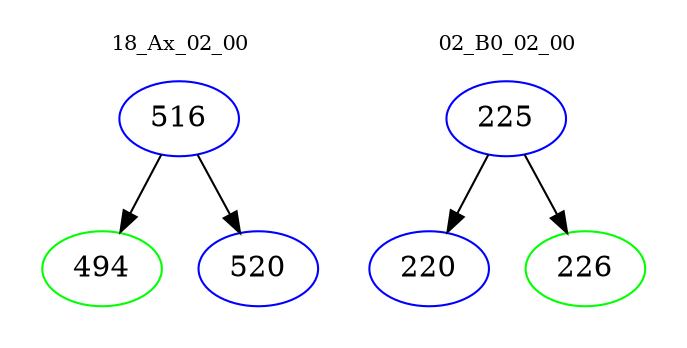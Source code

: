 digraph{
subgraph cluster_0 {
color = white
label = "18_Ax_02_00";
fontsize=10;
T0_516 [label="516", color="blue"]
T0_516 -> T0_494 [color="black"]
T0_494 [label="494", color="green"]
T0_516 -> T0_520 [color="black"]
T0_520 [label="520", color="blue"]
}
subgraph cluster_1 {
color = white
label = "02_B0_02_00";
fontsize=10;
T1_225 [label="225", color="blue"]
T1_225 -> T1_220 [color="black"]
T1_220 [label="220", color="blue"]
T1_225 -> T1_226 [color="black"]
T1_226 [label="226", color="green"]
}
}
